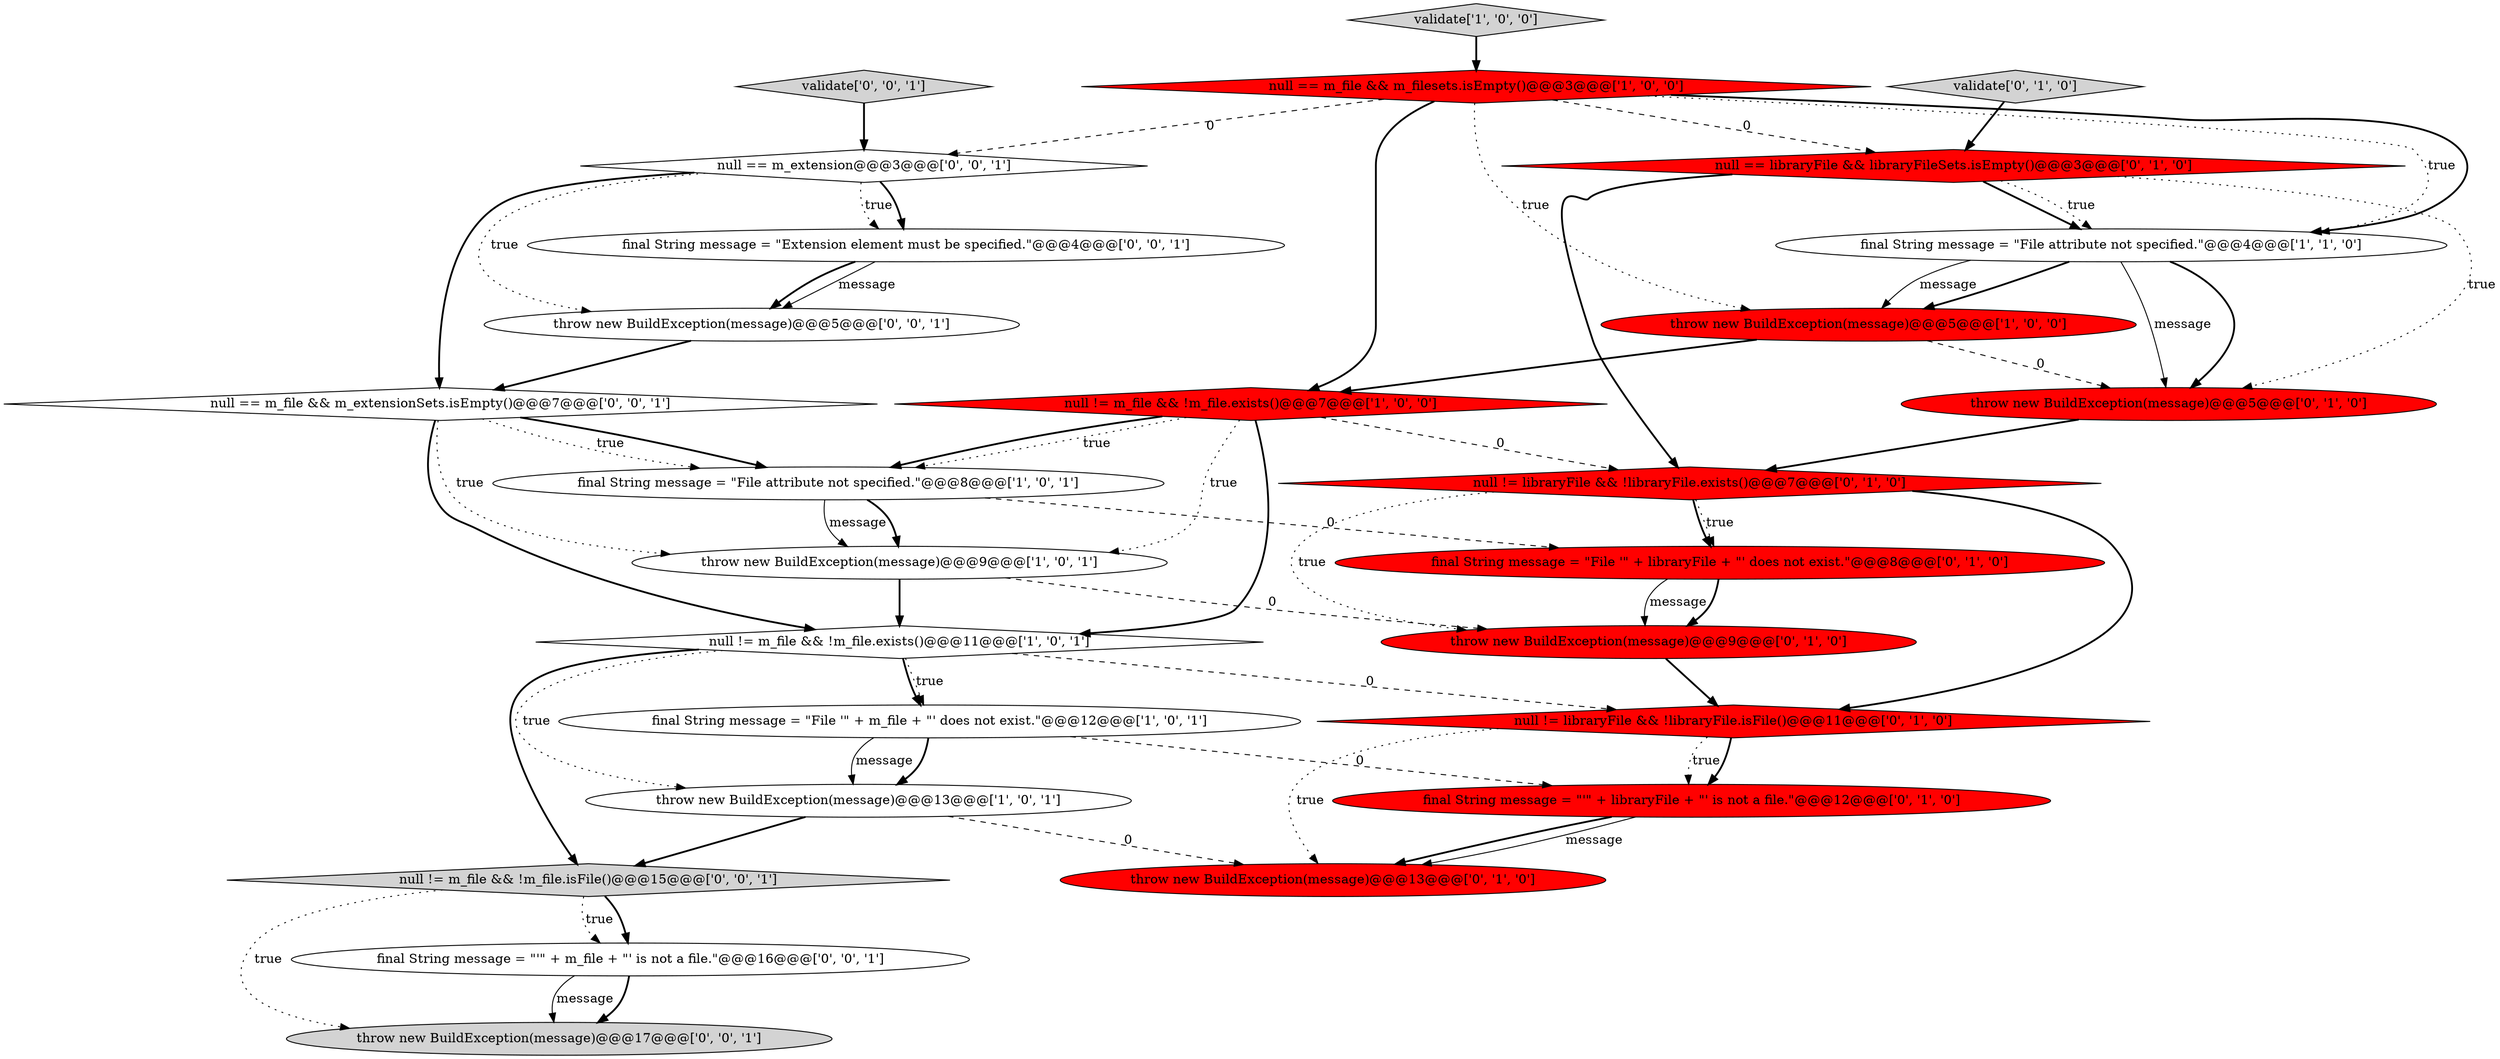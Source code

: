 digraph {
5 [style = filled, label = "null != m_file && !m_file.exists()@@@11@@@['1', '0', '1']", fillcolor = white, shape = diamond image = "AAA0AAABBB1BBB"];
21 [style = filled, label = "throw new BuildException(message)@@@17@@@['0', '0', '1']", fillcolor = lightgray, shape = ellipse image = "AAA0AAABBB3BBB"];
24 [style = filled, label = "validate['0', '0', '1']", fillcolor = lightgray, shape = diamond image = "AAA0AAABBB3BBB"];
7 [style = filled, label = "final String message = \"File '\" + m_file + \"' does not exist.\"@@@12@@@['1', '0', '1']", fillcolor = white, shape = ellipse image = "AAA0AAABBB1BBB"];
19 [style = filled, label = "final String message = \"Extension element must be specified.\"@@@4@@@['0', '0', '1']", fillcolor = white, shape = ellipse image = "AAA0AAABBB3BBB"];
16 [style = filled, label = "validate['0', '1', '0']", fillcolor = lightgray, shape = diamond image = "AAA0AAABBB2BBB"];
22 [style = filled, label = "null != m_file && !m_file.isFile()@@@15@@@['0', '0', '1']", fillcolor = lightgray, shape = diamond image = "AAA0AAABBB3BBB"];
18 [style = filled, label = "throw new BuildException(message)@@@5@@@['0', '1', '0']", fillcolor = red, shape = ellipse image = "AAA1AAABBB2BBB"];
15 [style = filled, label = "throw new BuildException(message)@@@9@@@['0', '1', '0']", fillcolor = red, shape = ellipse image = "AAA1AAABBB2BBB"];
4 [style = filled, label = "final String message = \"File attribute not specified.\"@@@4@@@['1', '1', '0']", fillcolor = white, shape = ellipse image = "AAA0AAABBB1BBB"];
6 [style = filled, label = "final String message = \"File attribute not specified.\"@@@8@@@['1', '0', '1']", fillcolor = white, shape = ellipse image = "AAA0AAABBB1BBB"];
13 [style = filled, label = "null != libraryFile && !libraryFile.exists()@@@7@@@['0', '1', '0']", fillcolor = red, shape = diamond image = "AAA1AAABBB2BBB"];
12 [style = filled, label = "null != libraryFile && !libraryFile.isFile()@@@11@@@['0', '1', '0']", fillcolor = red, shape = diamond image = "AAA1AAABBB2BBB"];
10 [style = filled, label = "throw new BuildException(message)@@@13@@@['0', '1', '0']", fillcolor = red, shape = ellipse image = "AAA1AAABBB2BBB"];
25 [style = filled, label = "throw new BuildException(message)@@@5@@@['0', '0', '1']", fillcolor = white, shape = ellipse image = "AAA0AAABBB3BBB"];
2 [style = filled, label = "throw new BuildException(message)@@@5@@@['1', '0', '0']", fillcolor = red, shape = ellipse image = "AAA1AAABBB1BBB"];
3 [style = filled, label = "null == m_file && m_filesets.isEmpty()@@@3@@@['1', '0', '0']", fillcolor = red, shape = diamond image = "AAA1AAABBB1BBB"];
1 [style = filled, label = "validate['1', '0', '0']", fillcolor = lightgray, shape = diamond image = "AAA0AAABBB1BBB"];
20 [style = filled, label = "null == m_file && m_extensionSets.isEmpty()@@@7@@@['0', '0', '1']", fillcolor = white, shape = diamond image = "AAA0AAABBB3BBB"];
0 [style = filled, label = "null != m_file && !m_file.exists()@@@7@@@['1', '0', '0']", fillcolor = red, shape = diamond image = "AAA1AAABBB1BBB"];
17 [style = filled, label = "final String message = \"'\" + libraryFile + \"' is not a file.\"@@@12@@@['0', '1', '0']", fillcolor = red, shape = ellipse image = "AAA1AAABBB2BBB"];
26 [style = filled, label = "final String message = \"'\" + m_file + \"' is not a file.\"@@@16@@@['0', '0', '1']", fillcolor = white, shape = ellipse image = "AAA0AAABBB3BBB"];
9 [style = filled, label = "throw new BuildException(message)@@@13@@@['1', '0', '1']", fillcolor = white, shape = ellipse image = "AAA0AAABBB1BBB"];
8 [style = filled, label = "throw new BuildException(message)@@@9@@@['1', '0', '1']", fillcolor = white, shape = ellipse image = "AAA0AAABBB1BBB"];
11 [style = filled, label = "null == libraryFile && libraryFileSets.isEmpty()@@@3@@@['0', '1', '0']", fillcolor = red, shape = diamond image = "AAA1AAABBB2BBB"];
14 [style = filled, label = "final String message = \"File '\" + libraryFile + \"' does not exist.\"@@@8@@@['0', '1', '0']", fillcolor = red, shape = ellipse image = "AAA1AAABBB2BBB"];
23 [style = filled, label = "null == m_extension@@@3@@@['0', '0', '1']", fillcolor = white, shape = diamond image = "AAA0AAABBB3BBB"];
9->22 [style = bold, label=""];
22->21 [style = dotted, label="true"];
17->10 [style = bold, label=""];
22->26 [style = bold, label=""];
12->17 [style = dotted, label="true"];
23->20 [style = bold, label=""];
5->12 [style = dashed, label="0"];
9->10 [style = dashed, label="0"];
16->11 [style = bold, label=""];
19->25 [style = solid, label="message"];
0->6 [style = bold, label=""];
7->17 [style = dashed, label="0"];
20->8 [style = dotted, label="true"];
8->15 [style = dashed, label="0"];
11->4 [style = bold, label=""];
12->17 [style = bold, label=""];
1->3 [style = bold, label=""];
14->15 [style = solid, label="message"];
3->4 [style = dotted, label="true"];
4->18 [style = bold, label=""];
4->2 [style = bold, label=""];
11->4 [style = dotted, label="true"];
23->19 [style = dotted, label="true"];
20->6 [style = bold, label=""];
11->18 [style = dotted, label="true"];
6->14 [style = dashed, label="0"];
0->6 [style = dotted, label="true"];
3->4 [style = bold, label=""];
3->0 [style = bold, label=""];
19->25 [style = bold, label=""];
20->5 [style = bold, label=""];
26->21 [style = bold, label=""];
0->8 [style = dotted, label="true"];
7->9 [style = bold, label=""];
3->23 [style = dashed, label="0"];
25->20 [style = bold, label=""];
2->0 [style = bold, label=""];
13->12 [style = bold, label=""];
12->10 [style = dotted, label="true"];
8->5 [style = bold, label=""];
22->26 [style = dotted, label="true"];
5->7 [style = dotted, label="true"];
6->8 [style = solid, label="message"];
23->19 [style = bold, label=""];
4->18 [style = solid, label="message"];
11->13 [style = bold, label=""];
6->8 [style = bold, label=""];
0->13 [style = dashed, label="0"];
17->10 [style = solid, label="message"];
18->13 [style = bold, label=""];
2->18 [style = dashed, label="0"];
7->9 [style = solid, label="message"];
5->9 [style = dotted, label="true"];
5->7 [style = bold, label=""];
13->15 [style = dotted, label="true"];
14->15 [style = bold, label=""];
15->12 [style = bold, label=""];
4->2 [style = solid, label="message"];
3->11 [style = dashed, label="0"];
13->14 [style = dotted, label="true"];
5->22 [style = bold, label=""];
26->21 [style = solid, label="message"];
13->14 [style = bold, label=""];
23->25 [style = dotted, label="true"];
20->6 [style = dotted, label="true"];
3->2 [style = dotted, label="true"];
0->5 [style = bold, label=""];
24->23 [style = bold, label=""];
}
